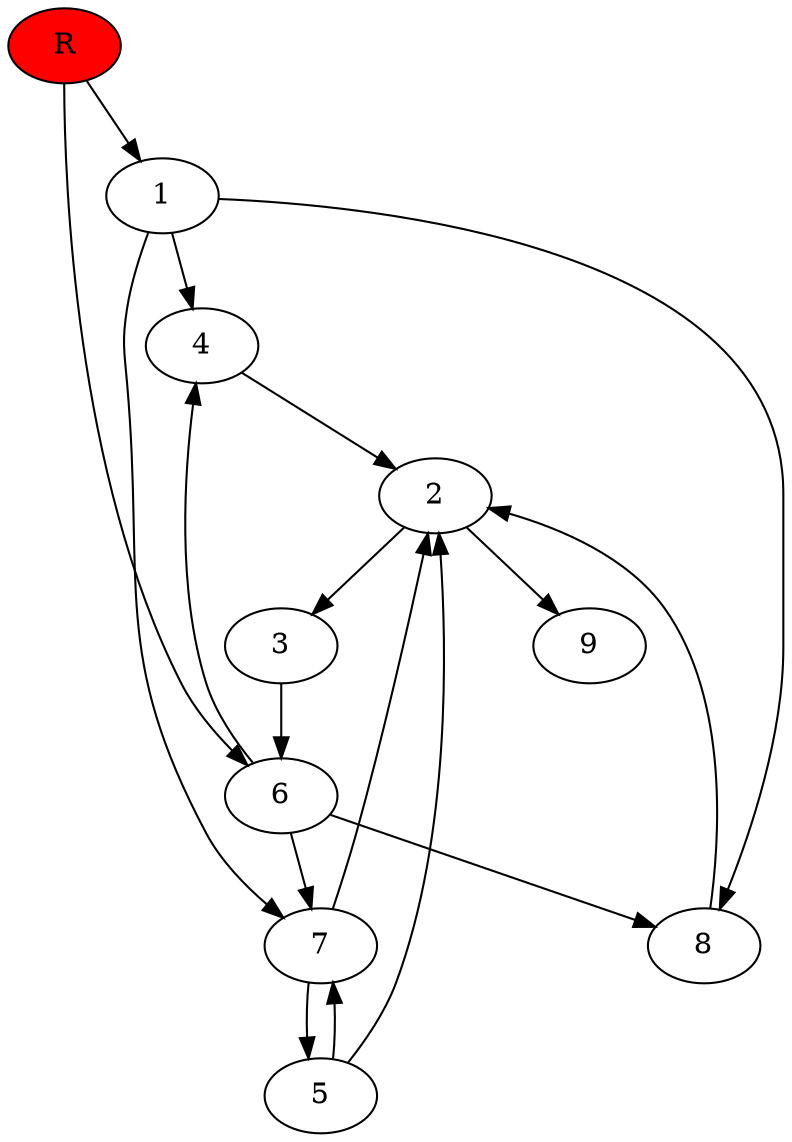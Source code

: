 digraph prb949 {
	1
	2
	3
	4
	5
	6
	7
	8
	R [fillcolor="#ff0000" style=filled]
	1 -> 4
	1 -> 7
	1 -> 8
	2 -> 3
	2 -> 9
	3 -> 6
	4 -> 2
	5 -> 2
	5 -> 7
	6 -> 4
	6 -> 7
	6 -> 8
	7 -> 2
	7 -> 5
	8 -> 2
	R -> 1
	R -> 6
}
